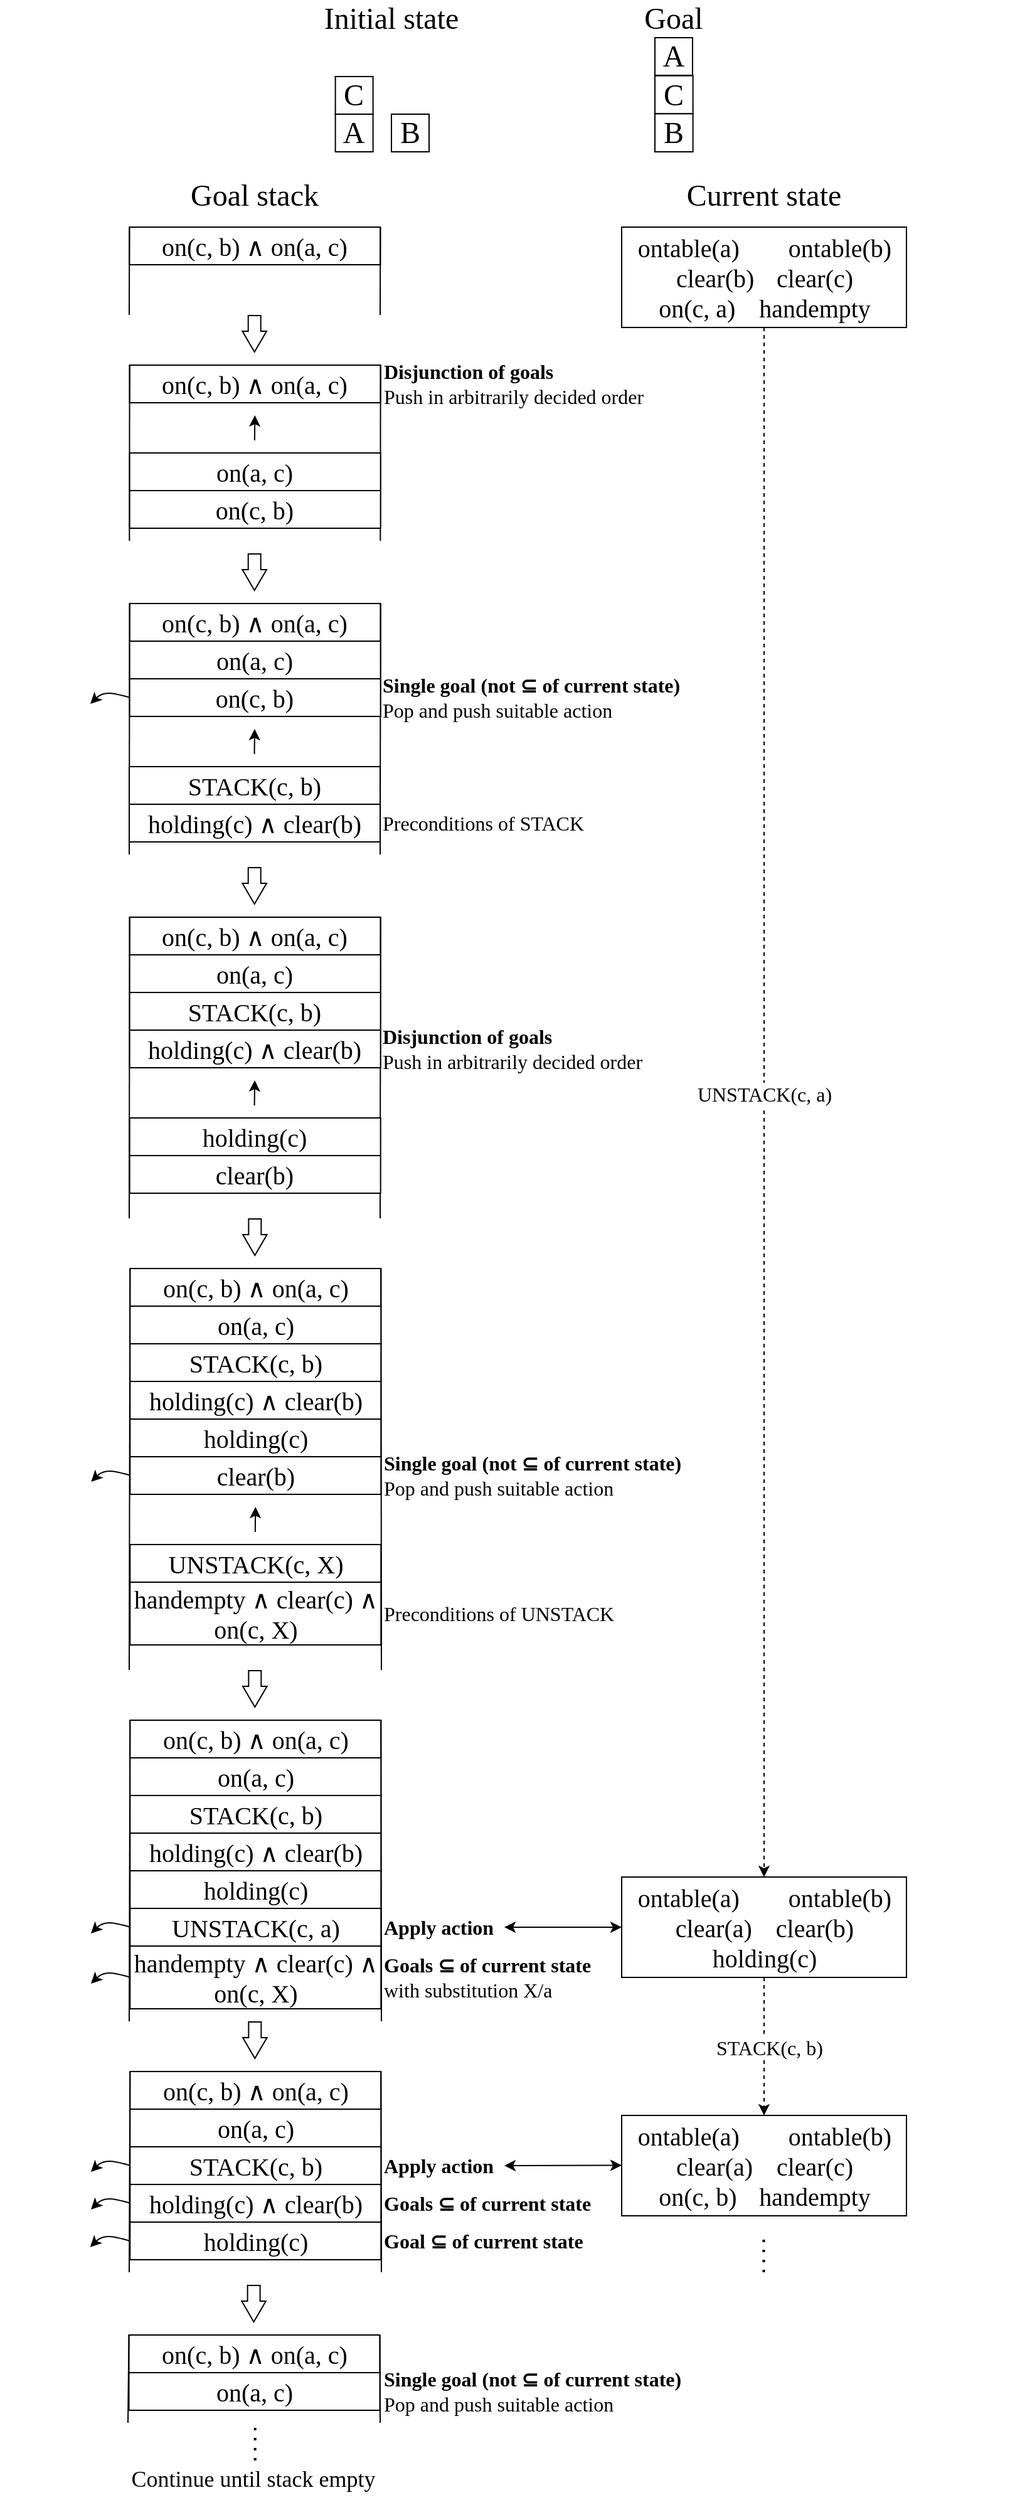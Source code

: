 <mxfile version="22.0.8" type="device">
  <diagram name="Pagina-1" id="heIegY8rYzWn5zT_ywOG">
    <mxGraphModel dx="3187" dy="1611" grid="1" gridSize="10" guides="1" tooltips="1" connect="1" arrows="1" fold="1" page="1" pageScale="1" pageWidth="827" pageHeight="1169" math="0" shadow="0">
      <root>
        <mxCell id="0" />
        <mxCell id="1" parent="0" />
        <mxCell id="xEpXjmtw2FbbvQ37l8T_-1" value="A" style="whiteSpace=wrap;html=1;aspect=fixed;fontSize=24;fontFamily=Times New Roman;" vertex="1" parent="1">
          <mxGeometry x="275.32" y="200" width="30" height="30" as="geometry" />
        </mxCell>
        <mxCell id="xEpXjmtw2FbbvQ37l8T_-2" value="C" style="whiteSpace=wrap;html=1;aspect=fixed;fontSize=24;fontFamily=Times New Roman;" vertex="1" parent="1">
          <mxGeometry x="275.32" y="170" width="30" height="30" as="geometry" />
        </mxCell>
        <mxCell id="xEpXjmtw2FbbvQ37l8T_-3" value="B" style="whiteSpace=wrap;html=1;aspect=fixed;fontSize=24;fontFamily=Times New Roman;" vertex="1" parent="1">
          <mxGeometry x="320" y="200" width="30" height="30" as="geometry" />
        </mxCell>
        <mxCell id="xEpXjmtw2FbbvQ37l8T_-4" value="A" style="whiteSpace=wrap;html=1;aspect=fixed;fontSize=24;fontFamily=Times New Roman;" vertex="1" parent="1">
          <mxGeometry x="530" y="139.04" width="30" height="30" as="geometry" />
        </mxCell>
        <mxCell id="xEpXjmtw2FbbvQ37l8T_-5" value="C" style="whiteSpace=wrap;html=1;aspect=fixed;fontSize=24;fontFamily=Times New Roman;" vertex="1" parent="1">
          <mxGeometry x="530" y="169.36" width="30.32" height="30.32" as="geometry" />
        </mxCell>
        <mxCell id="xEpXjmtw2FbbvQ37l8T_-6" value="B" style="whiteSpace=wrap;html=1;aspect=fixed;fontSize=24;fontFamily=Times New Roman;" vertex="1" parent="1">
          <mxGeometry x="530" y="199.68" width="30.32" height="30.32" as="geometry" />
        </mxCell>
        <mxCell id="xEpXjmtw2FbbvQ37l8T_-7" value="Initial state" style="text;html=1;strokeColor=none;fillColor=none;align=center;verticalAlign=middle;whiteSpace=wrap;rounded=0;fontSize=24;fontFamily=Times New Roman;" vertex="1" parent="1">
          <mxGeometry x="260.32" y="109.04" width="120" height="30" as="geometry" />
        </mxCell>
        <mxCell id="xEpXjmtw2FbbvQ37l8T_-8" value="Goal" style="text;html=1;strokeColor=none;fillColor=none;align=center;verticalAlign=middle;whiteSpace=wrap;rounded=0;fontSize=24;fontFamily=Times New Roman;" vertex="1" parent="1">
          <mxGeometry x="515.16" y="109.04" width="60" height="30" as="geometry" />
        </mxCell>
        <mxCell id="xEpXjmtw2FbbvQ37l8T_-10" value="Current state" style="text;html=1;strokeColor=none;fillColor=none;align=center;verticalAlign=middle;whiteSpace=wrap;rounded=0;fontSize=24;fontFamily=Times New Roman;" vertex="1" parent="1">
          <mxGeometry x="414" y="250" width="406" height="30" as="geometry" />
        </mxCell>
        <mxCell id="xEpXjmtw2FbbvQ37l8T_-12" value="&lt;font style=&quot;font-size: 20px;&quot;&gt;on(c, b) &lt;span role=&quot;presentation&quot; data-mathml=&quot;&lt;math xmlns=&amp;quot;http://www.w3.org/1998/Math/MathML&amp;quot;&gt;&lt;mo&gt;&amp;amp;#x2227;&lt;/mo&gt;&lt;/math&gt;&quot; style=&quot;position: relative; font-size: 20px;&quot; tabindex=&quot;0&quot; id=&quot;MathJax-Element-12-Frame&quot; class=&quot;MathJax&quot;&gt;&lt;/span&gt;&lt;span role=&quot;presentation&quot; data-mathml=&quot;&lt;math xmlns=&amp;quot;http://www.w3.org/1998/Math/MathML&amp;quot;&gt;&lt;mo&gt;&amp;amp;#x2227;&lt;/mo&gt;&lt;/math&gt;&quot; style=&quot;position: relative; font-size: 20px;&quot; tabindex=&quot;0&quot; id=&quot;MathJax-Element-12-Frame&quot; class=&quot;MathJax&quot;&gt;&lt;/span&gt;&lt;/font&gt;∧ on(a, c)" style="rounded=0;whiteSpace=wrap;html=1;fontFamily=Times New Roman;fontSize=20;" vertex="1" parent="1">
          <mxGeometry x="111.16" y="290" width="200" height="30" as="geometry" />
        </mxCell>
        <mxCell id="xEpXjmtw2FbbvQ37l8T_-13" value="&lt;div style=&quot;font-size: 20px;&quot;&gt;&lt;font style=&quot;font-size: 20px;&quot;&gt;ontable(a)&lt;span style=&quot;white-space: pre;&quot;&gt;&#x9;&lt;/span&gt;&lt;font style=&quot;font-size: 20px;&quot;&gt;&lt;span style=&quot;white-space: pre;&quot;&gt;&lt;/span&gt;ontable(b)&lt;/font&gt;&lt;/font&gt;&lt;/div&gt;&lt;div style=&quot;font-size: 20px;&quot;&gt;&lt;font style=&quot;font-size: 20px;&quot;&gt;clear(b)&lt;font style=&quot;font-size: 20px;&quot;&gt;&lt;span style=&quot;white-space: pre;&quot;&gt;&#x9;&lt;/span&gt;clear(c)&lt;/font&gt;&lt;/font&gt;&lt;/div&gt;&lt;div style=&quot;font-size: 20px;&quot;&gt;&lt;font style=&quot;font-size: 20px;&quot;&gt;on(c, a) &lt;span style=&quot;white-space: pre;&quot;&gt;&#x9;&lt;/span&gt;handempty&lt;font style=&quot;font-size: 20px;&quot;&gt;&lt;br&gt;&lt;/font&gt;&lt;/font&gt;&lt;/div&gt;" style="rounded=0;whiteSpace=wrap;html=1;fontFamily=Times New Roman;" vertex="1" parent="1">
          <mxGeometry x="503.5" y="290" width="227" height="80" as="geometry" />
        </mxCell>
        <mxCell id="xEpXjmtw2FbbvQ37l8T_-14" value="Goal stack" style="text;html=1;strokeColor=none;fillColor=none;align=center;verticalAlign=middle;whiteSpace=wrap;rounded=0;fontSize=24;fontFamily=Times New Roman;" vertex="1" parent="1">
          <mxGeometry x="8" y="250" width="406" height="30" as="geometry" />
        </mxCell>
        <mxCell id="xEpXjmtw2FbbvQ37l8T_-15" value="" style="endArrow=none;html=1;rounded=0;exitX=1;exitY=0;exitDx=0;exitDy=0;" edge="1" parent="1" source="xEpXjmtw2FbbvQ37l8T_-12">
          <mxGeometry width="50" height="50" relative="1" as="geometry">
            <mxPoint x="370" y="310" as="sourcePoint" />
            <mxPoint x="311" y="360" as="targetPoint" />
          </mxGeometry>
        </mxCell>
        <mxCell id="xEpXjmtw2FbbvQ37l8T_-16" value="" style="endArrow=none;html=1;rounded=0;exitX=0;exitY=0;exitDx=0;exitDy=0;" edge="1" parent="1" source="xEpXjmtw2FbbvQ37l8T_-12">
          <mxGeometry width="50" height="50" relative="1" as="geometry">
            <mxPoint x="321" y="300" as="sourcePoint" />
            <mxPoint x="111" y="360" as="targetPoint" />
          </mxGeometry>
        </mxCell>
        <mxCell id="xEpXjmtw2FbbvQ37l8T_-18" value="&lt;font style=&quot;font-size: 20px;&quot;&gt;on(c, b) &lt;span role=&quot;presentation&quot; data-mathml=&quot;&lt;math xmlns=&amp;quot;http://www.w3.org/1998/Math/MathML&amp;quot;&gt;&lt;mo&gt;&amp;amp;#x2227;&lt;/mo&gt;&lt;/math&gt;&quot; style=&quot;position: relative; font-size: 20px;&quot; tabindex=&quot;0&quot; id=&quot;MathJax-Element-12-Frame&quot; class=&quot;MathJax&quot;&gt;&lt;/span&gt;&lt;span role=&quot;presentation&quot; data-mathml=&quot;&lt;math xmlns=&amp;quot;http://www.w3.org/1998/Math/MathML&amp;quot;&gt;&lt;mo&gt;&amp;amp;#x2227;&lt;/mo&gt;&lt;/math&gt;&quot; style=&quot;position: relative; font-size: 20px;&quot; tabindex=&quot;0&quot; id=&quot;MathJax-Element-12-Frame&quot; class=&quot;MathJax&quot;&gt;&lt;/span&gt;&lt;/font&gt;∧ on(a, c)" style="rounded=0;whiteSpace=wrap;html=1;fontFamily=Times New Roman;fontSize=20;" vertex="1" parent="1">
          <mxGeometry x="111.32" y="400" width="200" height="30" as="geometry" />
        </mxCell>
        <mxCell id="xEpXjmtw2FbbvQ37l8T_-19" value="" style="endArrow=none;html=1;rounded=0;exitX=1;exitY=0;exitDx=0;exitDy=0;" edge="1" parent="1" source="xEpXjmtw2FbbvQ37l8T_-18">
          <mxGeometry width="50" height="50" relative="1" as="geometry">
            <mxPoint x="370.32" y="420" as="sourcePoint" />
            <mxPoint x="311.16" y="540" as="targetPoint" />
          </mxGeometry>
        </mxCell>
        <mxCell id="xEpXjmtw2FbbvQ37l8T_-20" value="" style="endArrow=none;html=1;rounded=0;exitX=0;exitY=0;exitDx=0;exitDy=0;" edge="1" parent="1" source="xEpXjmtw2FbbvQ37l8T_-18">
          <mxGeometry width="50" height="50" relative="1" as="geometry">
            <mxPoint x="321.32" y="410" as="sourcePoint" />
            <mxPoint x="111.16" y="540" as="targetPoint" />
          </mxGeometry>
        </mxCell>
        <mxCell id="xEpXjmtw2FbbvQ37l8T_-21" value="" style="endArrow=classic;html=1;rounded=0;" edge="1" parent="1">
          <mxGeometry width="50" height="50" relative="1" as="geometry">
            <mxPoint x="210.92" y="460" as="sourcePoint" />
            <mxPoint x="211.16" y="440" as="targetPoint" />
          </mxGeometry>
        </mxCell>
        <mxCell id="xEpXjmtw2FbbvQ37l8T_-22" value="" style="shape=flexArrow;endArrow=classic;html=1;rounded=0;endWidth=8.276;endSize=5.172;" edge="1" parent="1">
          <mxGeometry width="50" height="50" relative="1" as="geometry">
            <mxPoint x="210.86" y="360" as="sourcePoint" />
            <mxPoint x="210.83" y="390" as="targetPoint" />
          </mxGeometry>
        </mxCell>
        <mxCell id="xEpXjmtw2FbbvQ37l8T_-23" value="on(a, c)" style="rounded=0;whiteSpace=wrap;html=1;fontFamily=Times New Roman;fontSize=20;" vertex="1" parent="1">
          <mxGeometry x="111.32" y="470" width="200" height="30" as="geometry" />
        </mxCell>
        <mxCell id="xEpXjmtw2FbbvQ37l8T_-24" value="&lt;font style=&quot;font-size: 20px;&quot;&gt;on(c, b)&lt;/font&gt;" style="rounded=0;whiteSpace=wrap;html=1;fontFamily=Times New Roman;fontSize=20;" vertex="1" parent="1">
          <mxGeometry x="111.32" y="500" width="200" height="30" as="geometry" />
        </mxCell>
        <mxCell id="xEpXjmtw2FbbvQ37l8T_-25" value="&lt;div style=&quot;font-size: 16px;&quot; align=&quot;left&quot;&gt;&lt;font style=&quot;font-size: 16px;&quot;&gt;&lt;b&gt;&lt;font style=&quot;font-size: 16px;&quot; face=&quot;Times New Roman&quot;&gt;Disjunction of goals&lt;br&gt;&lt;/font&gt;&lt;/b&gt;&lt;/font&gt;&lt;/div&gt;&lt;div style=&quot;font-size: 16px;&quot; align=&quot;left&quot;&gt;&lt;font style=&quot;font-size: 16px;&quot; face=&quot;Times New Roman&quot;&gt;Push in arbitrarily decided order&lt;/font&gt;&lt;/div&gt;" style="text;html=1;strokeColor=none;fillColor=none;align=left;verticalAlign=middle;whiteSpace=wrap;rounded=0;" vertex="1" parent="1">
          <mxGeometry x="311.64" y="395" width="238.68" height="40" as="geometry" />
        </mxCell>
        <mxCell id="xEpXjmtw2FbbvQ37l8T_-32" value="&lt;font style=&quot;font-size: 20px;&quot;&gt;on(c, b) &lt;span role=&quot;presentation&quot; data-mathml=&quot;&lt;math xmlns=&amp;quot;http://www.w3.org/1998/Math/MathML&amp;quot;&gt;&lt;mo&gt;&amp;amp;#x2227;&lt;/mo&gt;&lt;/math&gt;&quot; style=&quot;position: relative; font-size: 20px;&quot; tabindex=&quot;0&quot; id=&quot;MathJax-Element-12-Frame&quot; class=&quot;MathJax&quot;&gt;&lt;/span&gt;&lt;span role=&quot;presentation&quot; data-mathml=&quot;&lt;math xmlns=&amp;quot;http://www.w3.org/1998/Math/MathML&amp;quot;&gt;&lt;mo&gt;&amp;amp;#x2227;&lt;/mo&gt;&lt;/math&gt;&quot; style=&quot;position: relative; font-size: 20px;&quot; tabindex=&quot;0&quot; id=&quot;MathJax-Element-12-Frame&quot; class=&quot;MathJax&quot;&gt;&lt;/span&gt;&lt;/font&gt;∧ on(a, c)" style="rounded=0;whiteSpace=wrap;html=1;fontFamily=Times New Roman;fontSize=20;" vertex="1" parent="1">
          <mxGeometry x="111.32" y="590" width="200" height="30" as="geometry" />
        </mxCell>
        <mxCell id="xEpXjmtw2FbbvQ37l8T_-33" value="" style="endArrow=none;html=1;rounded=0;exitX=1;exitY=0;exitDx=0;exitDy=0;" edge="1" parent="1" source="xEpXjmtw2FbbvQ37l8T_-32">
          <mxGeometry width="50" height="50" relative="1" as="geometry">
            <mxPoint x="370.32" y="610" as="sourcePoint" />
            <mxPoint x="311" y="790" as="targetPoint" />
          </mxGeometry>
        </mxCell>
        <mxCell id="xEpXjmtw2FbbvQ37l8T_-34" value="" style="endArrow=none;html=1;rounded=0;exitX=0;exitY=0;exitDx=0;exitDy=0;" edge="1" parent="1" source="xEpXjmtw2FbbvQ37l8T_-32">
          <mxGeometry width="50" height="50" relative="1" as="geometry">
            <mxPoint x="321.32" y="600" as="sourcePoint" />
            <mxPoint x="111" y="790" as="targetPoint" />
          </mxGeometry>
        </mxCell>
        <mxCell id="xEpXjmtw2FbbvQ37l8T_-35" value="" style="endArrow=classic;html=1;rounded=0;" edge="1" parent="1">
          <mxGeometry width="50" height="50" relative="1" as="geometry">
            <mxPoint x="210.76" y="710" as="sourcePoint" />
            <mxPoint x="211" y="690" as="targetPoint" />
          </mxGeometry>
        </mxCell>
        <mxCell id="xEpXjmtw2FbbvQ37l8T_-36" value="" style="shape=flexArrow;endArrow=classic;html=1;rounded=0;endWidth=8.276;endSize=5.172;" edge="1" parent="1">
          <mxGeometry width="50" height="50" relative="1" as="geometry">
            <mxPoint x="210.86" y="550" as="sourcePoint" />
            <mxPoint x="210.83" y="580" as="targetPoint" />
          </mxGeometry>
        </mxCell>
        <mxCell id="xEpXjmtw2FbbvQ37l8T_-37" value="on(a, c)" style="rounded=0;whiteSpace=wrap;html=1;fontFamily=Times New Roman;fontSize=20;" vertex="1" parent="1">
          <mxGeometry x="111.32" y="620" width="200" height="30" as="geometry" />
        </mxCell>
        <mxCell id="xEpXjmtw2FbbvQ37l8T_-38" value="&lt;font style=&quot;font-size: 20px;&quot;&gt;on(c, b)&lt;/font&gt;" style="rounded=0;whiteSpace=wrap;html=1;fontFamily=Times New Roman;fontSize=20;" vertex="1" parent="1">
          <mxGeometry x="111.32" y="650" width="200" height="30" as="geometry" />
        </mxCell>
        <mxCell id="xEpXjmtw2FbbvQ37l8T_-40" value="&lt;div style=&quot;font-size: 16px;&quot; align=&quot;left&quot;&gt;&lt;font style=&quot;font-size: 16px;&quot;&gt;&lt;b&gt;&lt;font style=&quot;font-size: 16px;&quot; face=&quot;Times New Roman&quot;&gt;Single goal (not ⊆ of current state)&lt;br&gt;&lt;/font&gt;&lt;/b&gt;&lt;/font&gt;&lt;/div&gt;&lt;div style=&quot;font-size: 16px;&quot; align=&quot;left&quot;&gt;&lt;font style=&quot;font-size: 16px;&quot; face=&quot;Times New Roman&quot;&gt;Pop and push suitable action&lt;br&gt;&lt;/font&gt;&lt;/div&gt;" style="text;html=1;strokeColor=none;fillColor=none;align=left;verticalAlign=middle;whiteSpace=wrap;rounded=0;" vertex="1" parent="1">
          <mxGeometry x="311.32" y="645" width="258.68" height="40" as="geometry" />
        </mxCell>
        <mxCell id="xEpXjmtw2FbbvQ37l8T_-43" value="" style="curved=1;endArrow=classic;html=1;rounded=0;" edge="1" parent="1">
          <mxGeometry width="50" height="50" relative="1" as="geometry">
            <mxPoint x="111.16" y="665" as="sourcePoint" />
            <mxPoint x="80" y="670" as="targetPoint" />
            <Array as="points">
              <mxPoint x="109.16" y="664" />
              <mxPoint x="90" y="660" />
            </Array>
          </mxGeometry>
        </mxCell>
        <mxCell id="xEpXjmtw2FbbvQ37l8T_-45" value="STACK(c, b)" style="rounded=0;whiteSpace=wrap;html=1;fontFamily=Times New Roman;fontSize=20;" vertex="1" parent="1">
          <mxGeometry x="111" y="720" width="200" height="30" as="geometry" />
        </mxCell>
        <mxCell id="xEpXjmtw2FbbvQ37l8T_-46" value="holding(c)&amp;nbsp;∧ clear(b)" style="rounded=0;whiteSpace=wrap;html=1;fontFamily=Times New Roman;fontSize=20;" vertex="1" parent="1">
          <mxGeometry x="111" y="750" width="200" height="30" as="geometry" />
        </mxCell>
        <mxCell id="xEpXjmtw2FbbvQ37l8T_-47" value="&lt;font style=&quot;font-size: 16px;&quot; face=&quot;Times New Roman&quot;&gt;Preconditions of STACK&lt;/font&gt;" style="text;html=1;strokeColor=none;fillColor=none;align=left;verticalAlign=middle;whiteSpace=wrap;rounded=0;fontSize=16;" vertex="1" parent="1">
          <mxGeometry x="311.32" y="750" width="238.68" height="30" as="geometry" />
        </mxCell>
        <mxCell id="xEpXjmtw2FbbvQ37l8T_-61" value="&lt;font style=&quot;font-size: 20px;&quot;&gt;on(c, b) &lt;span role=&quot;presentation&quot; data-mathml=&quot;&lt;math xmlns=&amp;quot;http://www.w3.org/1998/Math/MathML&amp;quot;&gt;&lt;mo&gt;&amp;amp;#x2227;&lt;/mo&gt;&lt;/math&gt;&quot; style=&quot;position: relative; font-size: 20px;&quot; tabindex=&quot;0&quot; id=&quot;MathJax-Element-12-Frame&quot; class=&quot;MathJax&quot;&gt;&lt;/span&gt;&lt;span role=&quot;presentation&quot; data-mathml=&quot;&lt;math xmlns=&amp;quot;http://www.w3.org/1998/Math/MathML&amp;quot;&gt;&lt;mo&gt;&amp;amp;#x2227;&lt;/mo&gt;&lt;/math&gt;&quot; style=&quot;position: relative; font-size: 20px;&quot; tabindex=&quot;0&quot; id=&quot;MathJax-Element-12-Frame&quot; class=&quot;MathJax&quot;&gt;&lt;/span&gt;&lt;/font&gt;∧ on(a, c)" style="rounded=0;whiteSpace=wrap;html=1;fontFamily=Times New Roman;fontSize=20;" vertex="1" parent="1">
          <mxGeometry x="111.32" y="840" width="200" height="30" as="geometry" />
        </mxCell>
        <mxCell id="xEpXjmtw2FbbvQ37l8T_-62" value="" style="endArrow=none;html=1;rounded=0;exitX=1;exitY=0;exitDx=0;exitDy=0;" edge="1" parent="1" source="xEpXjmtw2FbbvQ37l8T_-61">
          <mxGeometry width="50" height="50" relative="1" as="geometry">
            <mxPoint x="370.32" y="860" as="sourcePoint" />
            <mxPoint x="311" y="1080" as="targetPoint" />
          </mxGeometry>
        </mxCell>
        <mxCell id="xEpXjmtw2FbbvQ37l8T_-63" value="" style="endArrow=none;html=1;rounded=0;exitX=0;exitY=0;exitDx=0;exitDy=0;" edge="1" parent="1" source="xEpXjmtw2FbbvQ37l8T_-61">
          <mxGeometry width="50" height="50" relative="1" as="geometry">
            <mxPoint x="321.32" y="850" as="sourcePoint" />
            <mxPoint x="111" y="1080" as="targetPoint" />
          </mxGeometry>
        </mxCell>
        <mxCell id="xEpXjmtw2FbbvQ37l8T_-64" value="" style="endArrow=classic;html=1;rounded=0;" edge="1" parent="1">
          <mxGeometry width="50" height="50" relative="1" as="geometry">
            <mxPoint x="210.8" y="990" as="sourcePoint" />
            <mxPoint x="211.04" y="970" as="targetPoint" />
          </mxGeometry>
        </mxCell>
        <mxCell id="xEpXjmtw2FbbvQ37l8T_-65" value="" style="shape=flexArrow;endArrow=classic;html=1;rounded=0;endWidth=8.276;endSize=5.172;" edge="1" parent="1">
          <mxGeometry width="50" height="50" relative="1" as="geometry">
            <mxPoint x="210.86" y="800" as="sourcePoint" />
            <mxPoint x="210.83" y="830" as="targetPoint" />
          </mxGeometry>
        </mxCell>
        <mxCell id="xEpXjmtw2FbbvQ37l8T_-66" value="on(a, c)" style="rounded=0;whiteSpace=wrap;html=1;fontFamily=Times New Roman;fontSize=20;" vertex="1" parent="1">
          <mxGeometry x="111.32" y="870" width="200" height="30" as="geometry" />
        </mxCell>
        <mxCell id="xEpXjmtw2FbbvQ37l8T_-70" value="STACK(c, b)" style="rounded=0;whiteSpace=wrap;html=1;fontFamily=Times New Roman;fontSize=20;" vertex="1" parent="1">
          <mxGeometry x="111.32" y="900" width="200" height="30" as="geometry" />
        </mxCell>
        <mxCell id="xEpXjmtw2FbbvQ37l8T_-71" value="holding(c)&amp;nbsp;∧ clear(b)" style="rounded=0;whiteSpace=wrap;html=1;fontFamily=Times New Roman;fontSize=20;" vertex="1" parent="1">
          <mxGeometry x="111.32" y="930" width="200" height="30" as="geometry" />
        </mxCell>
        <mxCell id="xEpXjmtw2FbbvQ37l8T_-73" value="&lt;div style=&quot;font-size: 16px;&quot; align=&quot;left&quot;&gt;&lt;font style=&quot;font-size: 16px;&quot;&gt;&lt;b&gt;&lt;font style=&quot;font-size: 16px;&quot; face=&quot;Times New Roman&quot;&gt;Disjunction of goals&lt;br&gt;&lt;/font&gt;&lt;/b&gt;&lt;/font&gt;&lt;/div&gt;&lt;div style=&quot;font-size: 16px;&quot; align=&quot;left&quot;&gt;&lt;font style=&quot;font-size: 16px;&quot; face=&quot;Times New Roman&quot;&gt;Push in arbitrarily decided order&lt;/font&gt;&lt;/div&gt;" style="text;html=1;strokeColor=none;fillColor=none;align=left;verticalAlign=middle;whiteSpace=wrap;rounded=0;" vertex="1" parent="1">
          <mxGeometry x="311.32" y="925" width="238.68" height="40" as="geometry" />
        </mxCell>
        <mxCell id="xEpXjmtw2FbbvQ37l8T_-74" value="holding(c)" style="rounded=0;whiteSpace=wrap;html=1;fontFamily=Times New Roman;fontSize=20;" vertex="1" parent="1">
          <mxGeometry x="111.32" y="1000" width="200" height="30" as="geometry" />
        </mxCell>
        <mxCell id="xEpXjmtw2FbbvQ37l8T_-75" value="clear(b)" style="rounded=0;whiteSpace=wrap;html=1;fontFamily=Times New Roman;fontSize=20;" vertex="1" parent="1">
          <mxGeometry x="111.32" y="1030" width="200" height="30" as="geometry" />
        </mxCell>
        <mxCell id="xEpXjmtw2FbbvQ37l8T_-76" value="&lt;font style=&quot;font-size: 20px;&quot;&gt;on(c, b) &lt;span role=&quot;presentation&quot; data-mathml=&quot;&lt;math xmlns=&amp;quot;http://www.w3.org/1998/Math/MathML&amp;quot;&gt;&lt;mo&gt;&amp;amp;#x2227;&lt;/mo&gt;&lt;/math&gt;&quot; style=&quot;position: relative; font-size: 20px;&quot; tabindex=&quot;0&quot; id=&quot;MathJax-Element-12-Frame&quot; class=&quot;MathJax&quot;&gt;&lt;/span&gt;&lt;span role=&quot;presentation&quot; data-mathml=&quot;&lt;math xmlns=&amp;quot;http://www.w3.org/1998/Math/MathML&amp;quot;&gt;&lt;mo&gt;&amp;amp;#x2227;&lt;/mo&gt;&lt;/math&gt;&quot; style=&quot;position: relative; font-size: 20px;&quot; tabindex=&quot;0&quot; id=&quot;MathJax-Element-12-Frame&quot; class=&quot;MathJax&quot;&gt;&lt;/span&gt;&lt;/font&gt;∧ on(a, c)" style="rounded=0;whiteSpace=wrap;html=1;fontFamily=Times New Roman;fontSize=20;" vertex="1" parent="1">
          <mxGeometry x="111.64" y="1120" width="200" height="30" as="geometry" />
        </mxCell>
        <mxCell id="xEpXjmtw2FbbvQ37l8T_-77" value="" style="endArrow=none;html=1;rounded=0;exitX=1;exitY=0;exitDx=0;exitDy=0;" edge="1" parent="1" source="xEpXjmtw2FbbvQ37l8T_-76">
          <mxGeometry width="50" height="50" relative="1" as="geometry">
            <mxPoint x="370.64" y="1140" as="sourcePoint" />
            <mxPoint x="312" y="1440" as="targetPoint" />
          </mxGeometry>
        </mxCell>
        <mxCell id="xEpXjmtw2FbbvQ37l8T_-78" value="" style="endArrow=none;html=1;rounded=0;exitX=0;exitY=0;exitDx=0;exitDy=0;" edge="1" parent="1" source="xEpXjmtw2FbbvQ37l8T_-76">
          <mxGeometry width="50" height="50" relative="1" as="geometry">
            <mxPoint x="321.64" y="1130" as="sourcePoint" />
            <mxPoint x="111" y="1440" as="targetPoint" />
          </mxGeometry>
        </mxCell>
        <mxCell id="xEpXjmtw2FbbvQ37l8T_-80" value="" style="shape=flexArrow;endArrow=classic;html=1;rounded=0;endWidth=8.276;endSize=5.172;" edge="1" parent="1">
          <mxGeometry width="50" height="50" relative="1" as="geometry">
            <mxPoint x="211.18" y="1080" as="sourcePoint" />
            <mxPoint x="211.15" y="1110" as="targetPoint" />
          </mxGeometry>
        </mxCell>
        <mxCell id="xEpXjmtw2FbbvQ37l8T_-81" value="on(a, c)" style="rounded=0;whiteSpace=wrap;html=1;fontFamily=Times New Roman;fontSize=20;" vertex="1" parent="1">
          <mxGeometry x="111.64" y="1150" width="200" height="30" as="geometry" />
        </mxCell>
        <mxCell id="xEpXjmtw2FbbvQ37l8T_-82" value="STACK(c, b)" style="rounded=0;whiteSpace=wrap;html=1;fontFamily=Times New Roman;fontSize=20;" vertex="1" parent="1">
          <mxGeometry x="111.64" y="1180" width="200" height="30" as="geometry" />
        </mxCell>
        <mxCell id="xEpXjmtw2FbbvQ37l8T_-83" value="holding(c)&amp;nbsp;∧ clear(b)" style="rounded=0;whiteSpace=wrap;html=1;fontFamily=Times New Roman;fontSize=20;" vertex="1" parent="1">
          <mxGeometry x="111.64" y="1210" width="200" height="30" as="geometry" />
        </mxCell>
        <mxCell id="xEpXjmtw2FbbvQ37l8T_-85" value="holding(c)" style="rounded=0;whiteSpace=wrap;html=1;fontFamily=Times New Roman;fontSize=20;" vertex="1" parent="1">
          <mxGeometry x="111.64" y="1240" width="200" height="30" as="geometry" />
        </mxCell>
        <mxCell id="xEpXjmtw2FbbvQ37l8T_-86" value="clear(b)" style="rounded=0;whiteSpace=wrap;html=1;fontFamily=Times New Roman;fontSize=20;" vertex="1" parent="1">
          <mxGeometry x="111.64" y="1270" width="200" height="30" as="geometry" />
        </mxCell>
        <mxCell id="xEpXjmtw2FbbvQ37l8T_-88" value="" style="endArrow=classic;html=1;rounded=0;" edge="1" parent="1">
          <mxGeometry width="50" height="50" relative="1" as="geometry">
            <mxPoint x="211.4" y="1330" as="sourcePoint" />
            <mxPoint x="211.64" y="1310" as="targetPoint" />
          </mxGeometry>
        </mxCell>
        <mxCell id="xEpXjmtw2FbbvQ37l8T_-89" value="" style="curved=1;endArrow=classic;html=1;rounded=0;" edge="1" parent="1">
          <mxGeometry width="50" height="50" relative="1" as="geometry">
            <mxPoint x="111.8" y="1285" as="sourcePoint" />
            <mxPoint x="80.64" y="1290" as="targetPoint" />
            <Array as="points">
              <mxPoint x="109.8" y="1284" />
              <mxPoint x="90.64" y="1280" />
            </Array>
          </mxGeometry>
        </mxCell>
        <mxCell id="xEpXjmtw2FbbvQ37l8T_-90" value="UNSTACK(c, X)" style="rounded=0;whiteSpace=wrap;html=1;fontFamily=Times New Roman;fontSize=20;" vertex="1" parent="1">
          <mxGeometry x="111.64" y="1340" width="200" height="30" as="geometry" />
        </mxCell>
        <mxCell id="xEpXjmtw2FbbvQ37l8T_-91" value="handempty ∧ clear(c) ∧ on(c, X)" style="rounded=0;whiteSpace=wrap;html=1;fontFamily=Times New Roman;fontSize=20;" vertex="1" parent="1">
          <mxGeometry x="111.64" y="1370" width="200" height="50" as="geometry" />
        </mxCell>
        <mxCell id="xEpXjmtw2FbbvQ37l8T_-92" value="&lt;div style=&quot;font-size: 16px;&quot; align=&quot;left&quot;&gt;&lt;font style=&quot;font-size: 16px;&quot;&gt;&lt;b&gt;&lt;font style=&quot;font-size: 16px;&quot; face=&quot;Times New Roman&quot;&gt;Single goal (not ⊆ of current state)&lt;br&gt;&lt;/font&gt;&lt;/b&gt;&lt;/font&gt;&lt;/div&gt;&lt;div style=&quot;font-size: 16px;&quot; align=&quot;left&quot;&gt;&lt;font style=&quot;font-size: 16px;&quot; face=&quot;Times New Roman&quot;&gt;Pop and push suitable action&lt;br&gt;&lt;/font&gt;&lt;/div&gt;" style="text;html=1;strokeColor=none;fillColor=none;align=left;verticalAlign=middle;whiteSpace=wrap;rounded=0;" vertex="1" parent="1">
          <mxGeometry x="311.64" y="1265" width="258.68" height="40" as="geometry" />
        </mxCell>
        <mxCell id="xEpXjmtw2FbbvQ37l8T_-93" value="&lt;font style=&quot;font-size: 16px;&quot; face=&quot;Times New Roman&quot;&gt;Preconditions of UNSTACK&lt;/font&gt;" style="text;html=1;strokeColor=none;fillColor=none;align=left;verticalAlign=middle;whiteSpace=wrap;rounded=0;fontSize=16;" vertex="1" parent="1">
          <mxGeometry x="311.64" y="1370" width="238.68" height="50" as="geometry" />
        </mxCell>
        <mxCell id="xEpXjmtw2FbbvQ37l8T_-95" value="&lt;font style=&quot;font-size: 20px;&quot;&gt;on(c, b) &lt;span role=&quot;presentation&quot; data-mathml=&quot;&lt;math xmlns=&amp;quot;http://www.w3.org/1998/Math/MathML&amp;quot;&gt;&lt;mo&gt;&amp;amp;#x2227;&lt;/mo&gt;&lt;/math&gt;&quot; style=&quot;position: relative; font-size: 20px;&quot; tabindex=&quot;0&quot; id=&quot;MathJax-Element-12-Frame&quot; class=&quot;MathJax&quot;&gt;&lt;/span&gt;&lt;span role=&quot;presentation&quot; data-mathml=&quot;&lt;math xmlns=&amp;quot;http://www.w3.org/1998/Math/MathML&amp;quot;&gt;&lt;mo&gt;&amp;amp;#x2227;&lt;/mo&gt;&lt;/math&gt;&quot; style=&quot;position: relative; font-size: 20px;&quot; tabindex=&quot;0&quot; id=&quot;MathJax-Element-12-Frame&quot; class=&quot;MathJax&quot;&gt;&lt;/span&gt;&lt;/font&gt;∧ on(a, c)" style="rounded=0;whiteSpace=wrap;html=1;fontFamily=Times New Roman;fontSize=20;" vertex="1" parent="1">
          <mxGeometry x="111.64" y="1480" width="200" height="30" as="geometry" />
        </mxCell>
        <mxCell id="xEpXjmtw2FbbvQ37l8T_-96" value="" style="endArrow=none;html=1;rounded=0;exitX=1;exitY=0;exitDx=0;exitDy=0;" edge="1" parent="1" source="xEpXjmtw2FbbvQ37l8T_-95">
          <mxGeometry width="50" height="50" relative="1" as="geometry">
            <mxPoint x="370.64" y="1500" as="sourcePoint" />
            <mxPoint x="312" y="1720" as="targetPoint" />
          </mxGeometry>
        </mxCell>
        <mxCell id="xEpXjmtw2FbbvQ37l8T_-97" value="" style="endArrow=none;html=1;rounded=0;exitX=0;exitY=0;exitDx=0;exitDy=0;" edge="1" parent="1" source="xEpXjmtw2FbbvQ37l8T_-95">
          <mxGeometry width="50" height="50" relative="1" as="geometry">
            <mxPoint x="321.64" y="1490" as="sourcePoint" />
            <mxPoint x="111" y="1720" as="targetPoint" />
          </mxGeometry>
        </mxCell>
        <mxCell id="xEpXjmtw2FbbvQ37l8T_-98" value="" style="shape=flexArrow;endArrow=classic;html=1;rounded=0;endWidth=8.276;endSize=5.172;" edge="1" parent="1">
          <mxGeometry width="50" height="50" relative="1" as="geometry">
            <mxPoint x="211.18" y="1440" as="sourcePoint" />
            <mxPoint x="211.15" y="1470" as="targetPoint" />
          </mxGeometry>
        </mxCell>
        <mxCell id="xEpXjmtw2FbbvQ37l8T_-99" value="on(a, c)" style="rounded=0;whiteSpace=wrap;html=1;fontFamily=Times New Roman;fontSize=20;" vertex="1" parent="1">
          <mxGeometry x="111.64" y="1510" width="200" height="30" as="geometry" />
        </mxCell>
        <mxCell id="xEpXjmtw2FbbvQ37l8T_-100" value="STACK(c, b)" style="rounded=0;whiteSpace=wrap;html=1;fontFamily=Times New Roman;fontSize=20;" vertex="1" parent="1">
          <mxGeometry x="111.64" y="1540" width="200" height="30" as="geometry" />
        </mxCell>
        <mxCell id="xEpXjmtw2FbbvQ37l8T_-101" value="holding(c)&amp;nbsp;∧ clear(b)" style="rounded=0;whiteSpace=wrap;html=1;fontFamily=Times New Roman;fontSize=20;" vertex="1" parent="1">
          <mxGeometry x="111.64" y="1570" width="200" height="30" as="geometry" />
        </mxCell>
        <mxCell id="xEpXjmtw2FbbvQ37l8T_-102" value="holding(c)" style="rounded=0;whiteSpace=wrap;html=1;fontFamily=Times New Roman;fontSize=20;" vertex="1" parent="1">
          <mxGeometry x="111.64" y="1600" width="200" height="30" as="geometry" />
        </mxCell>
        <mxCell id="xEpXjmtw2FbbvQ37l8T_-105" value="" style="curved=1;endArrow=classic;html=1;rounded=0;" edge="1" parent="1">
          <mxGeometry width="50" height="50" relative="1" as="geometry">
            <mxPoint x="111.64" y="1685" as="sourcePoint" />
            <mxPoint x="80.48" y="1690" as="targetPoint" />
            <Array as="points">
              <mxPoint x="109.64" y="1684" />
              <mxPoint x="90.48" y="1680" />
            </Array>
          </mxGeometry>
        </mxCell>
        <mxCell id="xEpXjmtw2FbbvQ37l8T_-106" value="UNSTACK(c, a)" style="rounded=0;whiteSpace=wrap;html=1;fontFamily=Times New Roman;fontSize=20;" vertex="1" parent="1">
          <mxGeometry x="111.64" y="1630" width="200" height="30" as="geometry" />
        </mxCell>
        <mxCell id="xEpXjmtw2FbbvQ37l8T_-107" value="handempty ∧ clear(c) ∧ on(c, X)" style="rounded=0;whiteSpace=wrap;html=1;fontFamily=Times New Roman;fontSize=20;" vertex="1" parent="1">
          <mxGeometry x="111.64" y="1660" width="200" height="50" as="geometry" />
        </mxCell>
        <mxCell id="xEpXjmtw2FbbvQ37l8T_-108" value="&lt;div style=&quot;font-size: 16px;&quot; align=&quot;left&quot;&gt;&lt;font style=&quot;font-size: 16px;&quot;&gt;&lt;font style=&quot;font-size: 16px;&quot; face=&quot;Times New Roman&quot;&gt;&lt;b&gt;Goals ⊆ of current state&lt;/b&gt;&lt;/font&gt;&lt;b&gt;&lt;font style=&quot;font-size: 16px;&quot; face=&quot;Times New Roman&quot;&gt;&lt;br&gt;&lt;/font&gt;&lt;/b&gt;&lt;/font&gt;&lt;/div&gt;&lt;div style=&quot;font-size: 16px;&quot; align=&quot;left&quot;&gt;&lt;font face=&quot;Times New Roman&quot; style=&quot;font-size: 16px;&quot;&gt;with substitution X/a&lt;br&gt;&lt;/font&gt;&lt;/div&gt;" style="text;html=1;strokeColor=none;fillColor=none;align=left;verticalAlign=middle;whiteSpace=wrap;rounded=0;" vertex="1" parent="1">
          <mxGeometry x="311.64" y="1665" width="258.68" height="40" as="geometry" />
        </mxCell>
        <mxCell id="xEpXjmtw2FbbvQ37l8T_-111" value="" style="curved=1;endArrow=classic;html=1;rounded=0;" edge="1" parent="1">
          <mxGeometry width="50" height="50" relative="1" as="geometry">
            <mxPoint x="111.64" y="1645" as="sourcePoint" />
            <mxPoint x="80.48" y="1650" as="targetPoint" />
            <Array as="points">
              <mxPoint x="109.64" y="1644" />
              <mxPoint x="90.48" y="1640" />
            </Array>
          </mxGeometry>
        </mxCell>
        <mxCell id="xEpXjmtw2FbbvQ37l8T_-112" value="&lt;b&gt;&lt;font style=&quot;font-size: 16px;&quot;&gt;&lt;font face=&quot;Times New Roman&quot;&gt;Apply action&lt;/font&gt;&lt;br&gt;&lt;/font&gt;&lt;/b&gt;" style="text;html=1;strokeColor=none;fillColor=none;align=left;verticalAlign=middle;whiteSpace=wrap;rounded=0;" vertex="1" parent="1">
          <mxGeometry x="311.64" y="1630" width="98.36" height="30" as="geometry" />
        </mxCell>
        <mxCell id="xEpXjmtw2FbbvQ37l8T_-114" value="&lt;div style=&quot;font-size: 20px;&quot;&gt;&lt;font style=&quot;font-size: 20px;&quot;&gt;ontable(a)&lt;span style=&quot;white-space: pre;&quot;&gt;&#x9;&lt;/span&gt;&lt;font style=&quot;font-size: 20px;&quot;&gt;&lt;span style=&quot;white-space: pre;&quot;&gt;&lt;/span&gt;ontable(b)&lt;/font&gt;&lt;/font&gt;&lt;/div&gt;&lt;div style=&quot;font-size: 20px;&quot;&gt;&lt;font style=&quot;font-size: 20px;&quot;&gt;clear(a)&lt;font style=&quot;font-size: 20px;&quot;&gt;&lt;span style=&quot;white-space: pre;&quot;&gt;&#x9;&lt;/span&gt;clear(b)&lt;/font&gt;&lt;/font&gt;&lt;/div&gt;&lt;div style=&quot;font-size: 20px;&quot;&gt;&lt;font style=&quot;font-size: 20px;&quot;&gt;holding(c)&lt;font style=&quot;font-size: 20px;&quot;&gt;&lt;br&gt;&lt;/font&gt;&lt;/font&gt;&lt;/div&gt;" style="rounded=0;whiteSpace=wrap;html=1;fontFamily=Times New Roman;" vertex="1" parent="1">
          <mxGeometry x="503.5" y="1605" width="227" height="80" as="geometry" />
        </mxCell>
        <mxCell id="xEpXjmtw2FbbvQ37l8T_-115" value="" style="endArrow=classic;startArrow=classic;html=1;rounded=0;exitX=1;exitY=0.5;exitDx=0;exitDy=0;entryX=0;entryY=0.5;entryDx=0;entryDy=0;" edge="1" parent="1" source="xEpXjmtw2FbbvQ37l8T_-112" target="xEpXjmtw2FbbvQ37l8T_-114">
          <mxGeometry width="50" height="50" relative="1" as="geometry">
            <mxPoint x="420" y="1630" as="sourcePoint" />
            <mxPoint x="470" y="1580" as="targetPoint" />
          </mxGeometry>
        </mxCell>
        <mxCell id="xEpXjmtw2FbbvQ37l8T_-116" value="" style="endArrow=classic;html=1;rounded=0;exitX=0.5;exitY=1;exitDx=0;exitDy=0;entryX=0.5;entryY=0;entryDx=0;entryDy=0;dashed=1;" edge="1" parent="1" source="xEpXjmtw2FbbvQ37l8T_-13" target="xEpXjmtw2FbbvQ37l8T_-114">
          <mxGeometry width="50" height="50" relative="1" as="geometry">
            <mxPoint x="470" y="800" as="sourcePoint" />
            <mxPoint x="610" y="1170" as="targetPoint" />
          </mxGeometry>
        </mxCell>
        <mxCell id="xEpXjmtw2FbbvQ37l8T_-141" value="&lt;font style=&quot;font-size: 16px;&quot;&gt;&lt;font face=&quot;Times New Roman&quot;&gt;UNSTACK(c, a)&lt;/font&gt;&lt;br&gt;&lt;/font&gt;" style="edgeLabel;html=1;align=center;verticalAlign=middle;resizable=0;points=[];" vertex="1" connectable="0" parent="xEpXjmtw2FbbvQ37l8T_-116">
          <mxGeometry x="0.319" relative="1" as="geometry">
            <mxPoint y="-204" as="offset" />
          </mxGeometry>
        </mxCell>
        <mxCell id="xEpXjmtw2FbbvQ37l8T_-117" value="&lt;font style=&quot;font-size: 20px;&quot;&gt;on(c, b) &lt;span role=&quot;presentation&quot; data-mathml=&quot;&lt;math xmlns=&amp;quot;http://www.w3.org/1998/Math/MathML&amp;quot;&gt;&lt;mo&gt;&amp;amp;#x2227;&lt;/mo&gt;&lt;/math&gt;&quot; style=&quot;position: relative; font-size: 20px;&quot; tabindex=&quot;0&quot; id=&quot;MathJax-Element-12-Frame&quot; class=&quot;MathJax&quot;&gt;&lt;/span&gt;&lt;span role=&quot;presentation&quot; data-mathml=&quot;&lt;math xmlns=&amp;quot;http://www.w3.org/1998/Math/MathML&amp;quot;&gt;&lt;mo&gt;&amp;amp;#x2227;&lt;/mo&gt;&lt;/math&gt;&quot; style=&quot;position: relative; font-size: 20px;&quot; tabindex=&quot;0&quot; id=&quot;MathJax-Element-12-Frame&quot; class=&quot;MathJax&quot;&gt;&lt;/span&gt;&lt;/font&gt;∧ on(a, c)" style="rounded=0;whiteSpace=wrap;html=1;fontFamily=Times New Roman;fontSize=20;" vertex="1" parent="1">
          <mxGeometry x="111.64" y="1760" width="200" height="30" as="geometry" />
        </mxCell>
        <mxCell id="xEpXjmtw2FbbvQ37l8T_-118" value="" style="endArrow=none;html=1;rounded=0;exitX=1;exitY=0;exitDx=0;exitDy=0;" edge="1" parent="1" source="xEpXjmtw2FbbvQ37l8T_-117">
          <mxGeometry width="50" height="50" relative="1" as="geometry">
            <mxPoint x="370.64" y="1780" as="sourcePoint" />
            <mxPoint x="312" y="1920" as="targetPoint" />
          </mxGeometry>
        </mxCell>
        <mxCell id="xEpXjmtw2FbbvQ37l8T_-119" value="" style="endArrow=none;html=1;rounded=0;exitX=0;exitY=0;exitDx=0;exitDy=0;" edge="1" parent="1" source="xEpXjmtw2FbbvQ37l8T_-117">
          <mxGeometry width="50" height="50" relative="1" as="geometry">
            <mxPoint x="321.64" y="1770" as="sourcePoint" />
            <mxPoint x="111" y="1920" as="targetPoint" />
          </mxGeometry>
        </mxCell>
        <mxCell id="xEpXjmtw2FbbvQ37l8T_-120" value="" style="shape=flexArrow;endArrow=classic;html=1;rounded=0;endWidth=8.276;endSize=5.172;" edge="1" parent="1">
          <mxGeometry width="50" height="50" relative="1" as="geometry">
            <mxPoint x="211.18" y="1720" as="sourcePoint" />
            <mxPoint x="211.15" y="1750" as="targetPoint" />
          </mxGeometry>
        </mxCell>
        <mxCell id="xEpXjmtw2FbbvQ37l8T_-121" value="on(a, c)" style="rounded=0;whiteSpace=wrap;html=1;fontFamily=Times New Roman;fontSize=20;" vertex="1" parent="1">
          <mxGeometry x="111.64" y="1790" width="200" height="30" as="geometry" />
        </mxCell>
        <mxCell id="xEpXjmtw2FbbvQ37l8T_-122" value="STACK(c, b)" style="rounded=0;whiteSpace=wrap;html=1;fontFamily=Times New Roman;fontSize=20;" vertex="1" parent="1">
          <mxGeometry x="111.64" y="1820" width="200" height="30" as="geometry" />
        </mxCell>
        <mxCell id="xEpXjmtw2FbbvQ37l8T_-123" value="holding(c)&amp;nbsp;∧ clear(b)" style="rounded=0;whiteSpace=wrap;html=1;fontFamily=Times New Roman;fontSize=20;" vertex="1" parent="1">
          <mxGeometry x="111.64" y="1850" width="200" height="30" as="geometry" />
        </mxCell>
        <mxCell id="xEpXjmtw2FbbvQ37l8T_-124" value="holding(c)" style="rounded=0;whiteSpace=wrap;html=1;fontFamily=Times New Roman;fontSize=20;" vertex="1" parent="1">
          <mxGeometry x="111.64" y="1880" width="200" height="30" as="geometry" />
        </mxCell>
        <mxCell id="xEpXjmtw2FbbvQ37l8T_-125" value="" style="curved=1;endArrow=classic;html=1;rounded=0;" edge="1" parent="1">
          <mxGeometry width="50" height="50" relative="1" as="geometry">
            <mxPoint x="111" y="1895" as="sourcePoint" />
            <mxPoint x="79.84" y="1900" as="targetPoint" />
            <Array as="points">
              <mxPoint x="109" y="1894" />
              <mxPoint x="89.84" y="1890" />
            </Array>
          </mxGeometry>
        </mxCell>
        <mxCell id="xEpXjmtw2FbbvQ37l8T_-128" value="" style="curved=1;endArrow=classic;html=1;rounded=0;" edge="1" parent="1">
          <mxGeometry width="50" height="50" relative="1" as="geometry">
            <mxPoint x="111.64" y="1865" as="sourcePoint" />
            <mxPoint x="80.48" y="1870" as="targetPoint" />
            <Array as="points">
              <mxPoint x="109.64" y="1864" />
              <mxPoint x="90.48" y="1860" />
            </Array>
          </mxGeometry>
        </mxCell>
        <mxCell id="xEpXjmtw2FbbvQ37l8T_-130" value="" style="curved=1;endArrow=classic;html=1;rounded=0;" edge="1" parent="1">
          <mxGeometry width="50" height="50" relative="1" as="geometry">
            <mxPoint x="111.64" y="1835" as="sourcePoint" />
            <mxPoint x="80.48" y="1840" as="targetPoint" />
            <Array as="points">
              <mxPoint x="109.64" y="1834" />
              <mxPoint x="90.48" y="1830" />
            </Array>
          </mxGeometry>
        </mxCell>
        <mxCell id="xEpXjmtw2FbbvQ37l8T_-131" value="&amp;nbsp;" style="text;whiteSpace=wrap;html=1;" vertex="1" parent="1">
          <mxGeometry x="100" y="1770" width="40" height="40" as="geometry" />
        </mxCell>
        <mxCell id="xEpXjmtw2FbbvQ37l8T_-132" value="&amp;nbsp;" style="text;whiteSpace=wrap;html=1;" vertex="1" parent="1">
          <mxGeometry x="100" y="1750" width="40" height="40" as="geometry" />
        </mxCell>
        <mxCell id="xEpXjmtw2FbbvQ37l8T_-133" value="&amp;nbsp;" style="text;whiteSpace=wrap;html=1;" vertex="1" parent="1">
          <mxGeometry x="230" y="1730" width="40" height="40" as="geometry" />
        </mxCell>
        <mxCell id="xEpXjmtw2FbbvQ37l8T_-134" value="&amp;nbsp;" style="text;whiteSpace=wrap;html=1;" vertex="1" parent="1">
          <mxGeometry x="100" y="1750" width="40" height="40" as="geometry" />
        </mxCell>
        <mxCell id="xEpXjmtw2FbbvQ37l8T_-135" value="&lt;div style=&quot;font-size: 16px;&quot; align=&quot;left&quot;&gt;&lt;font style=&quot;font-size: 16px;&quot;&gt;&lt;font style=&quot;font-size: 16px;&quot; face=&quot;Times New Roman&quot;&gt;&lt;b&gt;Goal ⊆ of current state&lt;/b&gt;&lt;/font&gt;&lt;b&gt;&lt;font style=&quot;font-size: 16px;&quot; face=&quot;Times New Roman&quot;&gt;&lt;br&gt;&lt;/font&gt;&lt;/b&gt;&lt;/font&gt;&lt;/div&gt;" style="text;html=1;strokeColor=none;fillColor=none;align=left;verticalAlign=middle;whiteSpace=wrap;rounded=0;" vertex="1" parent="1">
          <mxGeometry x="311.64" y="1880" width="168.36" height="30" as="geometry" />
        </mxCell>
        <mxCell id="xEpXjmtw2FbbvQ37l8T_-136" value="&lt;div style=&quot;font-size: 16px;&quot; align=&quot;left&quot;&gt;&lt;font style=&quot;font-size: 16px;&quot;&gt;&lt;font style=&quot;font-size: 16px;&quot; face=&quot;Times New Roman&quot;&gt;&lt;b&gt;Goals ⊆ of current state&lt;/b&gt;&lt;/font&gt;&lt;b&gt;&lt;font style=&quot;font-size: 16px;&quot; face=&quot;Times New Roman&quot;&gt;&lt;br&gt;&lt;/font&gt;&lt;/b&gt;&lt;/font&gt;&lt;/div&gt;" style="text;html=1;strokeColor=none;fillColor=none;align=left;verticalAlign=middle;whiteSpace=wrap;rounded=0;" vertex="1" parent="1">
          <mxGeometry x="311.64" y="1850" width="168.36" height="30" as="geometry" />
        </mxCell>
        <mxCell id="xEpXjmtw2FbbvQ37l8T_-137" value="&lt;b&gt;&lt;font style=&quot;font-size: 16px;&quot;&gt;&lt;font face=&quot;Times New Roman&quot;&gt;Apply action&lt;/font&gt;&lt;br&gt;&lt;/font&gt;&lt;/b&gt;" style="text;html=1;strokeColor=none;fillColor=none;align=left;verticalAlign=middle;whiteSpace=wrap;rounded=0;" vertex="1" parent="1">
          <mxGeometry x="311.64" y="1820" width="98.36" height="30" as="geometry" />
        </mxCell>
        <mxCell id="xEpXjmtw2FbbvQ37l8T_-138" value="&lt;div style=&quot;font-size: 20px;&quot;&gt;&lt;font style=&quot;font-size: 20px;&quot;&gt;ontable(a)&lt;span style=&quot;white-space: pre;&quot;&gt;&#x9;&lt;/span&gt;&lt;font style=&quot;font-size: 20px;&quot;&gt;&lt;span style=&quot;white-space: pre;&quot;&gt;&lt;/span&gt;ontable(b)&lt;/font&gt;&lt;/font&gt;&lt;/div&gt;&lt;div style=&quot;font-size: 20px;&quot;&gt;&lt;font style=&quot;font-size: 20px;&quot;&gt;clear(a)&lt;font style=&quot;font-size: 20px;&quot;&gt;&lt;span style=&quot;white-space: pre;&quot;&gt;&#x9;&lt;/span&gt;clear(c)&lt;/font&gt;&lt;/font&gt;&lt;/div&gt;&lt;div style=&quot;font-size: 20px;&quot;&gt;&lt;font style=&quot;font-size: 20px;&quot;&gt;on(c, b)&lt;span style=&quot;white-space: pre;&quot;&gt;&#x9;&lt;/span&gt;handempty&lt;font style=&quot;font-size: 20px;&quot;&gt;&lt;br&gt;&lt;/font&gt;&lt;/font&gt;&lt;/div&gt;" style="rounded=0;whiteSpace=wrap;html=1;fontFamily=Times New Roman;" vertex="1" parent="1">
          <mxGeometry x="503.5" y="1795" width="227" height="80" as="geometry" />
        </mxCell>
        <mxCell id="xEpXjmtw2FbbvQ37l8T_-139" value="" style="endArrow=classic;startArrow=classic;html=1;rounded=0;exitX=1;exitY=0.5;exitDx=0;exitDy=0;entryX=0;entryY=0.5;entryDx=0;entryDy=0;" edge="1" parent="1" source="xEpXjmtw2FbbvQ37l8T_-137">
          <mxGeometry width="50" height="50" relative="1" as="geometry">
            <mxPoint x="399.5" y="1834.76" as="sourcePoint" />
            <mxPoint x="503.5" y="1834.76" as="targetPoint" />
          </mxGeometry>
        </mxCell>
        <mxCell id="xEpXjmtw2FbbvQ37l8T_-140" value="" style="endArrow=classic;html=1;rounded=0;entryX=0.5;entryY=0;entryDx=0;entryDy=0;dashed=1;exitX=0.5;exitY=1;exitDx=0;exitDy=0;" edge="1" parent="1" source="xEpXjmtw2FbbvQ37l8T_-114" target="xEpXjmtw2FbbvQ37l8T_-138">
          <mxGeometry width="50" height="50" relative="1" as="geometry">
            <mxPoint x="700" y="940" as="sourcePoint" />
            <mxPoint x="627" y="1615" as="targetPoint" />
          </mxGeometry>
        </mxCell>
        <mxCell id="xEpXjmtw2FbbvQ37l8T_-142" value="Text" style="edgeLabel;html=1;align=center;verticalAlign=middle;resizable=0;points=[];" vertex="1" connectable="0" parent="xEpXjmtw2FbbvQ37l8T_-140">
          <mxGeometry x="-0.015" y="-1" relative="1" as="geometry">
            <mxPoint x="1" as="offset" />
          </mxGeometry>
        </mxCell>
        <mxCell id="xEpXjmtw2FbbvQ37l8T_-143" value="&lt;font style=&quot;font-size: 16px;&quot;&gt;&lt;font face=&quot;Times New Roman&quot;&gt;STACK(c, b)&lt;/font&gt;&lt;br&gt;&lt;/font&gt;" style="edgeLabel;html=1;align=center;verticalAlign=middle;resizable=0;points=[];" vertex="1" connectable="0" parent="xEpXjmtw2FbbvQ37l8T_-140">
          <mxGeometry x="0.015" y="4" relative="1" as="geometry">
            <mxPoint as="offset" />
          </mxGeometry>
        </mxCell>
        <mxCell id="xEpXjmtw2FbbvQ37l8T_-144" value="&lt;font style=&quot;font-size: 20px;&quot;&gt;on(c, b) &lt;span role=&quot;presentation&quot; data-mathml=&quot;&lt;math xmlns=&amp;quot;http://www.w3.org/1998/Math/MathML&amp;quot;&gt;&lt;mo&gt;&amp;amp;#x2227;&lt;/mo&gt;&lt;/math&gt;&quot; style=&quot;position: relative; font-size: 20px;&quot; tabindex=&quot;0&quot; id=&quot;MathJax-Element-12-Frame&quot; class=&quot;MathJax&quot;&gt;&lt;/span&gt;&lt;span role=&quot;presentation&quot; data-mathml=&quot;&lt;math xmlns=&amp;quot;http://www.w3.org/1998/Math/MathML&amp;quot;&gt;&lt;mo&gt;&amp;amp;#x2227;&lt;/mo&gt;&lt;/math&gt;&quot; style=&quot;position: relative; font-size: 20px;&quot; tabindex=&quot;0&quot; id=&quot;MathJax-Element-12-Frame&quot; class=&quot;MathJax&quot;&gt;&lt;/span&gt;&lt;/font&gt;∧ on(a, c)" style="rounded=0;whiteSpace=wrap;html=1;fontFamily=Times New Roman;fontSize=20;" vertex="1" parent="1">
          <mxGeometry x="110.77" y="1970" width="200" height="30" as="geometry" />
        </mxCell>
        <mxCell id="xEpXjmtw2FbbvQ37l8T_-145" value="" style="endArrow=none;html=1;rounded=0;exitX=1;exitY=0;exitDx=0;exitDy=0;" edge="1" parent="1" source="xEpXjmtw2FbbvQ37l8T_-144">
          <mxGeometry width="50" height="50" relative="1" as="geometry">
            <mxPoint x="369.77" y="1990" as="sourcePoint" />
            <mxPoint x="311" y="2040" as="targetPoint" />
          </mxGeometry>
        </mxCell>
        <mxCell id="xEpXjmtw2FbbvQ37l8T_-146" value="" style="endArrow=none;html=1;rounded=0;exitX=0;exitY=0;exitDx=0;exitDy=0;" edge="1" parent="1" source="xEpXjmtw2FbbvQ37l8T_-144">
          <mxGeometry width="50" height="50" relative="1" as="geometry">
            <mxPoint x="320.77" y="1980" as="sourcePoint" />
            <mxPoint x="110" y="2040" as="targetPoint" />
          </mxGeometry>
        </mxCell>
        <mxCell id="xEpXjmtw2FbbvQ37l8T_-147" value="" style="shape=flexArrow;endArrow=classic;html=1;rounded=0;endWidth=8.276;endSize=5.172;" edge="1" parent="1">
          <mxGeometry width="50" height="50" relative="1" as="geometry">
            <mxPoint x="210.31" y="1930" as="sourcePoint" />
            <mxPoint x="210.28" y="1960" as="targetPoint" />
          </mxGeometry>
        </mxCell>
        <mxCell id="xEpXjmtw2FbbvQ37l8T_-148" value="on(a, c)" style="rounded=0;whiteSpace=wrap;html=1;fontFamily=Times New Roman;fontSize=20;" vertex="1" parent="1">
          <mxGeometry x="110.77" y="2000" width="200" height="30" as="geometry" />
        </mxCell>
        <mxCell id="xEpXjmtw2FbbvQ37l8T_-155" value="&amp;nbsp;" style="text;whiteSpace=wrap;html=1;" vertex="1" parent="1">
          <mxGeometry x="99.13" y="1980" width="40" height="40" as="geometry" />
        </mxCell>
        <mxCell id="xEpXjmtw2FbbvQ37l8T_-156" value="&amp;nbsp;" style="text;whiteSpace=wrap;html=1;" vertex="1" parent="1">
          <mxGeometry x="99.13" y="1960" width="40" height="40" as="geometry" />
        </mxCell>
        <mxCell id="xEpXjmtw2FbbvQ37l8T_-157" value="&amp;nbsp;" style="text;whiteSpace=wrap;html=1;" vertex="1" parent="1">
          <mxGeometry x="229.13" y="1940" width="40" height="40" as="geometry" />
        </mxCell>
        <mxCell id="xEpXjmtw2FbbvQ37l8T_-158" value="&amp;nbsp;" style="text;whiteSpace=wrap;html=1;" vertex="1" parent="1">
          <mxGeometry x="99.13" y="1960" width="40" height="40" as="geometry" />
        </mxCell>
        <mxCell id="xEpXjmtw2FbbvQ37l8T_-159" value="&lt;div style=&quot;font-size: 16px;&quot; align=&quot;left&quot;&gt;&lt;font style=&quot;font-size: 16px;&quot;&gt;&lt;b&gt;&lt;font style=&quot;font-size: 16px;&quot; face=&quot;Times New Roman&quot;&gt;Single goal (not ⊆ of current state)&lt;br&gt;&lt;/font&gt;&lt;/b&gt;&lt;/font&gt;&lt;/div&gt;&lt;div style=&quot;font-size: 16px;&quot; align=&quot;left&quot;&gt;&lt;font style=&quot;font-size: 16px;&quot; face=&quot;Times New Roman&quot;&gt;Pop and push suitable action&lt;br&gt;&lt;/font&gt;&lt;/div&gt;" style="text;html=1;strokeColor=none;fillColor=none;align=left;verticalAlign=middle;whiteSpace=wrap;rounded=0;" vertex="1" parent="1">
          <mxGeometry x="311.64" y="1995" width="258.68" height="40" as="geometry" />
        </mxCell>
        <mxCell id="xEpXjmtw2FbbvQ37l8T_-160" value="" style="endArrow=none;dashed=1;html=1;dashPattern=1 3;strokeWidth=2;rounded=0;" edge="1" parent="1">
          <mxGeometry width="50" height="50" relative="1" as="geometry">
            <mxPoint x="211.34" y="2070" as="sourcePoint" />
            <mxPoint x="211.34" y="2040" as="targetPoint" />
          </mxGeometry>
        </mxCell>
        <mxCell id="xEpXjmtw2FbbvQ37l8T_-161" value="" style="endArrow=none;dashed=1;html=1;dashPattern=1 3;strokeWidth=2;rounded=0;" edge="1" parent="1">
          <mxGeometry width="50" height="50" relative="1" as="geometry">
            <mxPoint x="616.75" y="1920" as="sourcePoint" />
            <mxPoint x="616.75" y="1890" as="targetPoint" />
          </mxGeometry>
        </mxCell>
        <mxCell id="xEpXjmtw2FbbvQ37l8T_-162" value="&lt;font face=&quot;Times New Roman&quot; style=&quot;font-size: 18px;&quot;&gt;Continue until stack empty&lt;/font&gt;" style="text;html=1;strokeColor=none;fillColor=none;align=center;verticalAlign=middle;whiteSpace=wrap;rounded=0;" vertex="1" parent="1">
          <mxGeometry x="110" y="2070" width="200" height="30" as="geometry" />
        </mxCell>
      </root>
    </mxGraphModel>
  </diagram>
</mxfile>
